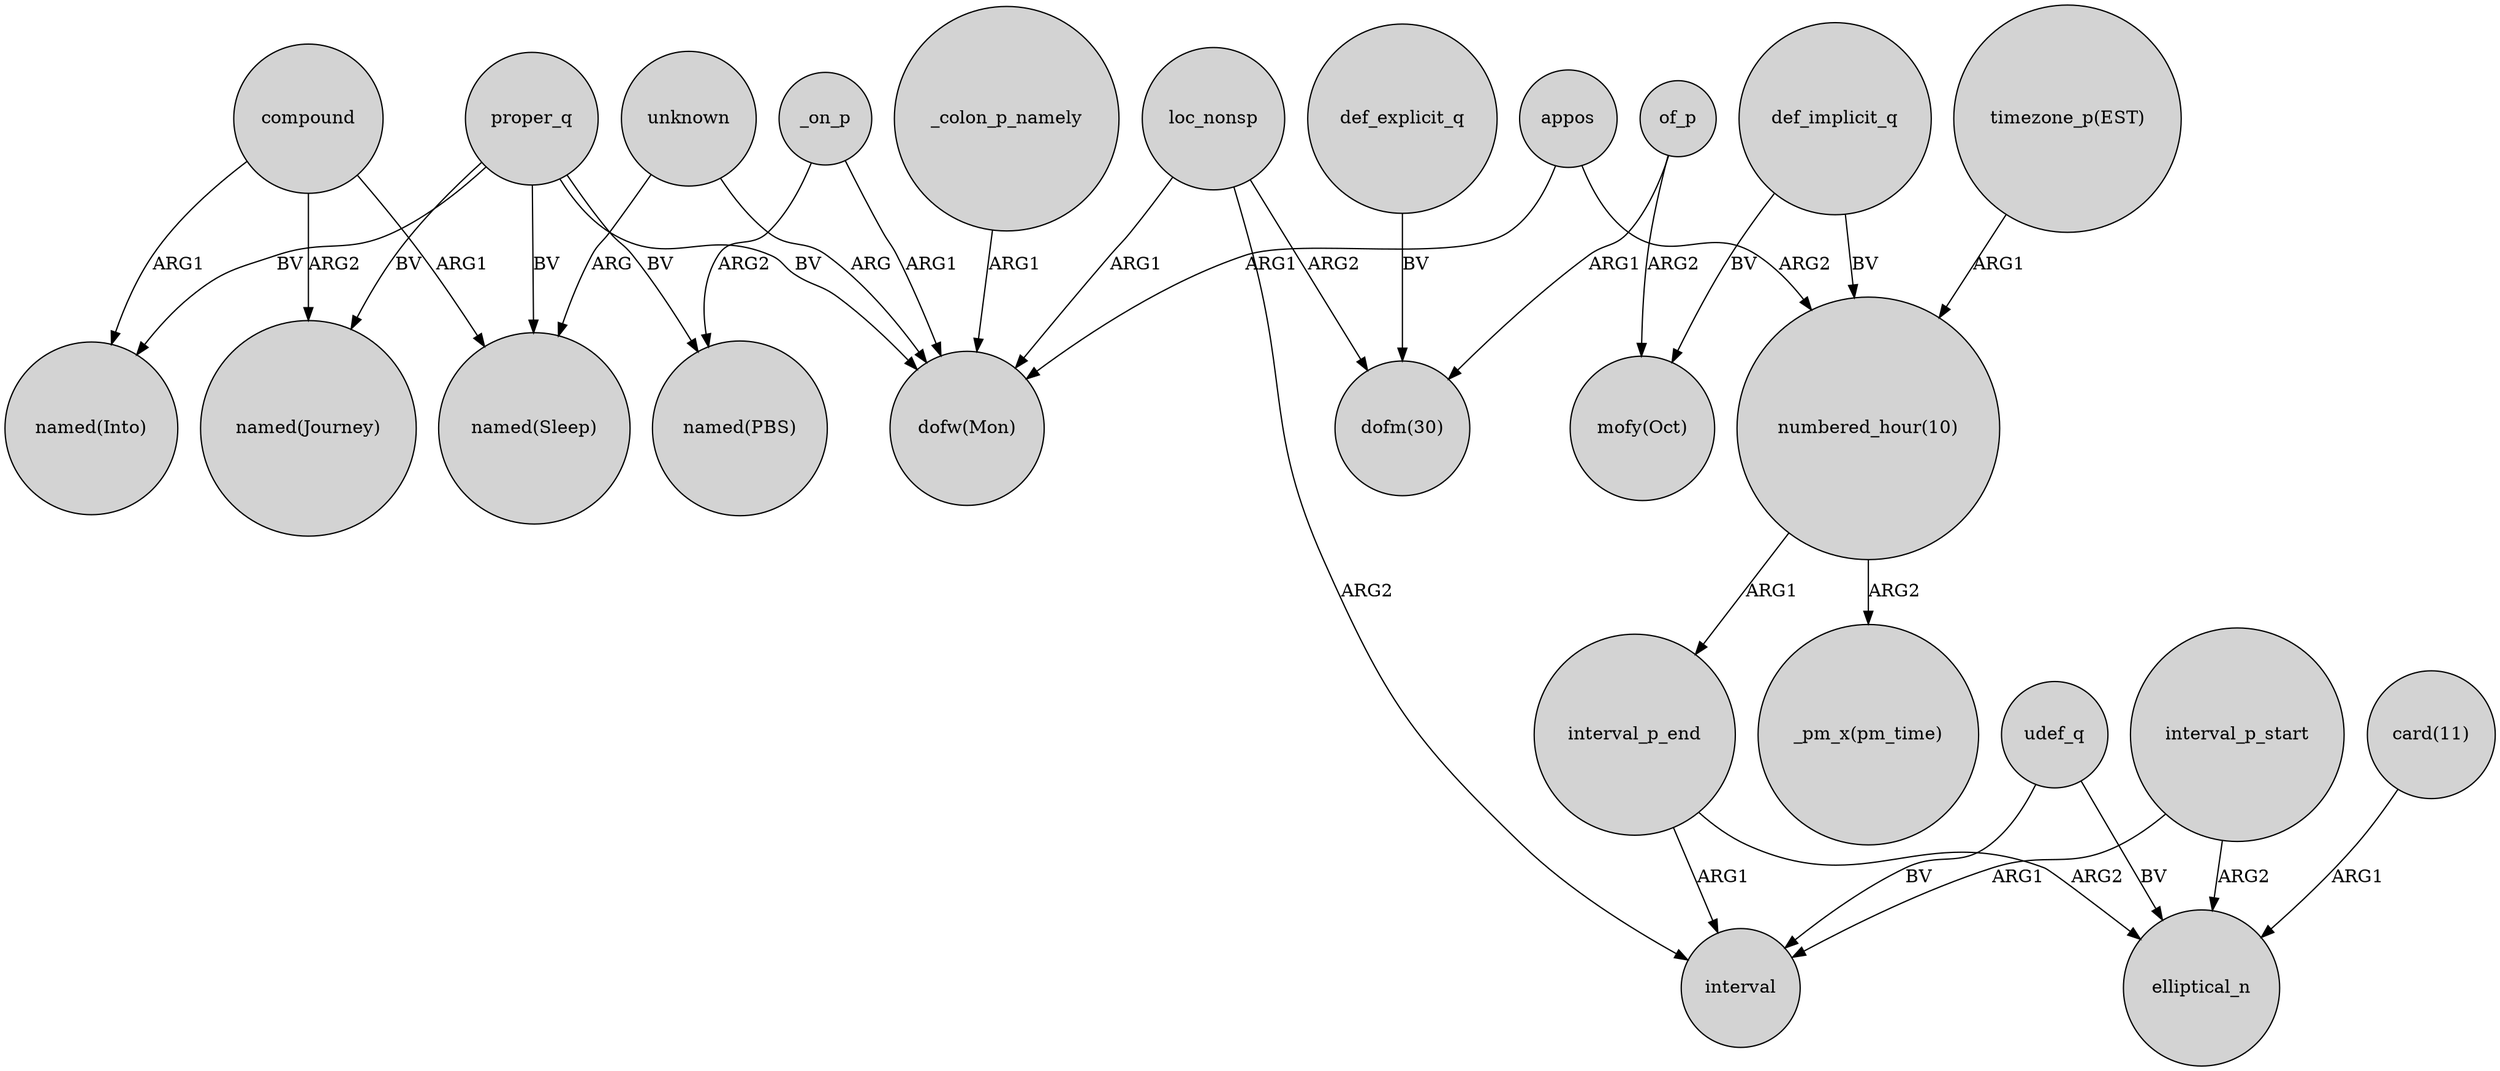 digraph {
	node [shape=circle style=filled]
	"numbered_hour(10)" -> interval_p_end [label=ARG1]
	proper_q -> "named(PBS)" [label=BV]
	loc_nonsp -> interval [label=ARG2]
	udef_q -> elliptical_n [label=BV]
	def_implicit_q -> "mofy(Oct)" [label=BV]
	_on_p -> "dofw(Mon)" [label=ARG1]
	"numbered_hour(10)" -> "_pm_x(pm_time)" [label=ARG2]
	compound -> "named(Sleep)" [label=ARG1]
	unknown -> "dofw(Mon)" [label=ARG]
	interval_p_end -> elliptical_n [label=ARG2]
	compound -> "named(Journey)" [label=ARG2]
	_on_p -> "named(PBS)" [label=ARG2]
	of_p -> "mofy(Oct)" [label=ARG2]
	proper_q -> "named(Into)" [label=BV]
	interval_p_start -> elliptical_n [label=ARG2]
	def_implicit_q -> "numbered_hour(10)" [label=BV]
	"timezone_p(EST)" -> "numbered_hour(10)" [label=ARG1]
	def_explicit_q -> "dofm(30)" [label=BV]
	loc_nonsp -> "dofm(30)" [label=ARG2]
	interval_p_start -> interval [label=ARG1]
	proper_q -> "named(Sleep)" [label=BV]
	proper_q -> "dofw(Mon)" [label=BV]
	"card(11)" -> elliptical_n [label=ARG1]
	loc_nonsp -> "dofw(Mon)" [label=ARG1]
	interval_p_end -> interval [label=ARG1]
	appos -> "dofw(Mon)" [label=ARG1]
	appos -> "numbered_hour(10)" [label=ARG2]
	proper_q -> "named(Journey)" [label=BV]
	unknown -> "named(Sleep)" [label=ARG]
	of_p -> "dofm(30)" [label=ARG1]
	udef_q -> interval [label=BV]
	compound -> "named(Into)" [label=ARG1]
	_colon_p_namely -> "dofw(Mon)" [label=ARG1]
}
